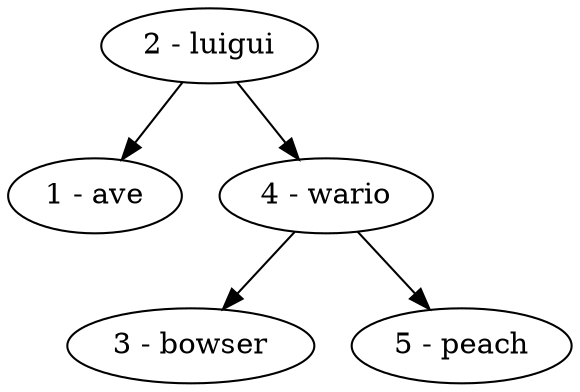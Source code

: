 digraph arbol{ 
"2 - luigui" ; x1 [label="",width=.1,style=invis];"2 - luigui" -> "1 - ave" ;"2 - luigui" -> "4 - wario" ; x2 [label="",width=.1,style=invis];"4 - wario" -> "3 - bowser" ;"4 - wario" -> "5 - peach" ;{rank=same"3 - bowser" -> "5 - peach" [style=invis]}; {rank=same"1 - ave" -> "4 - wario" [style=invis]}; }